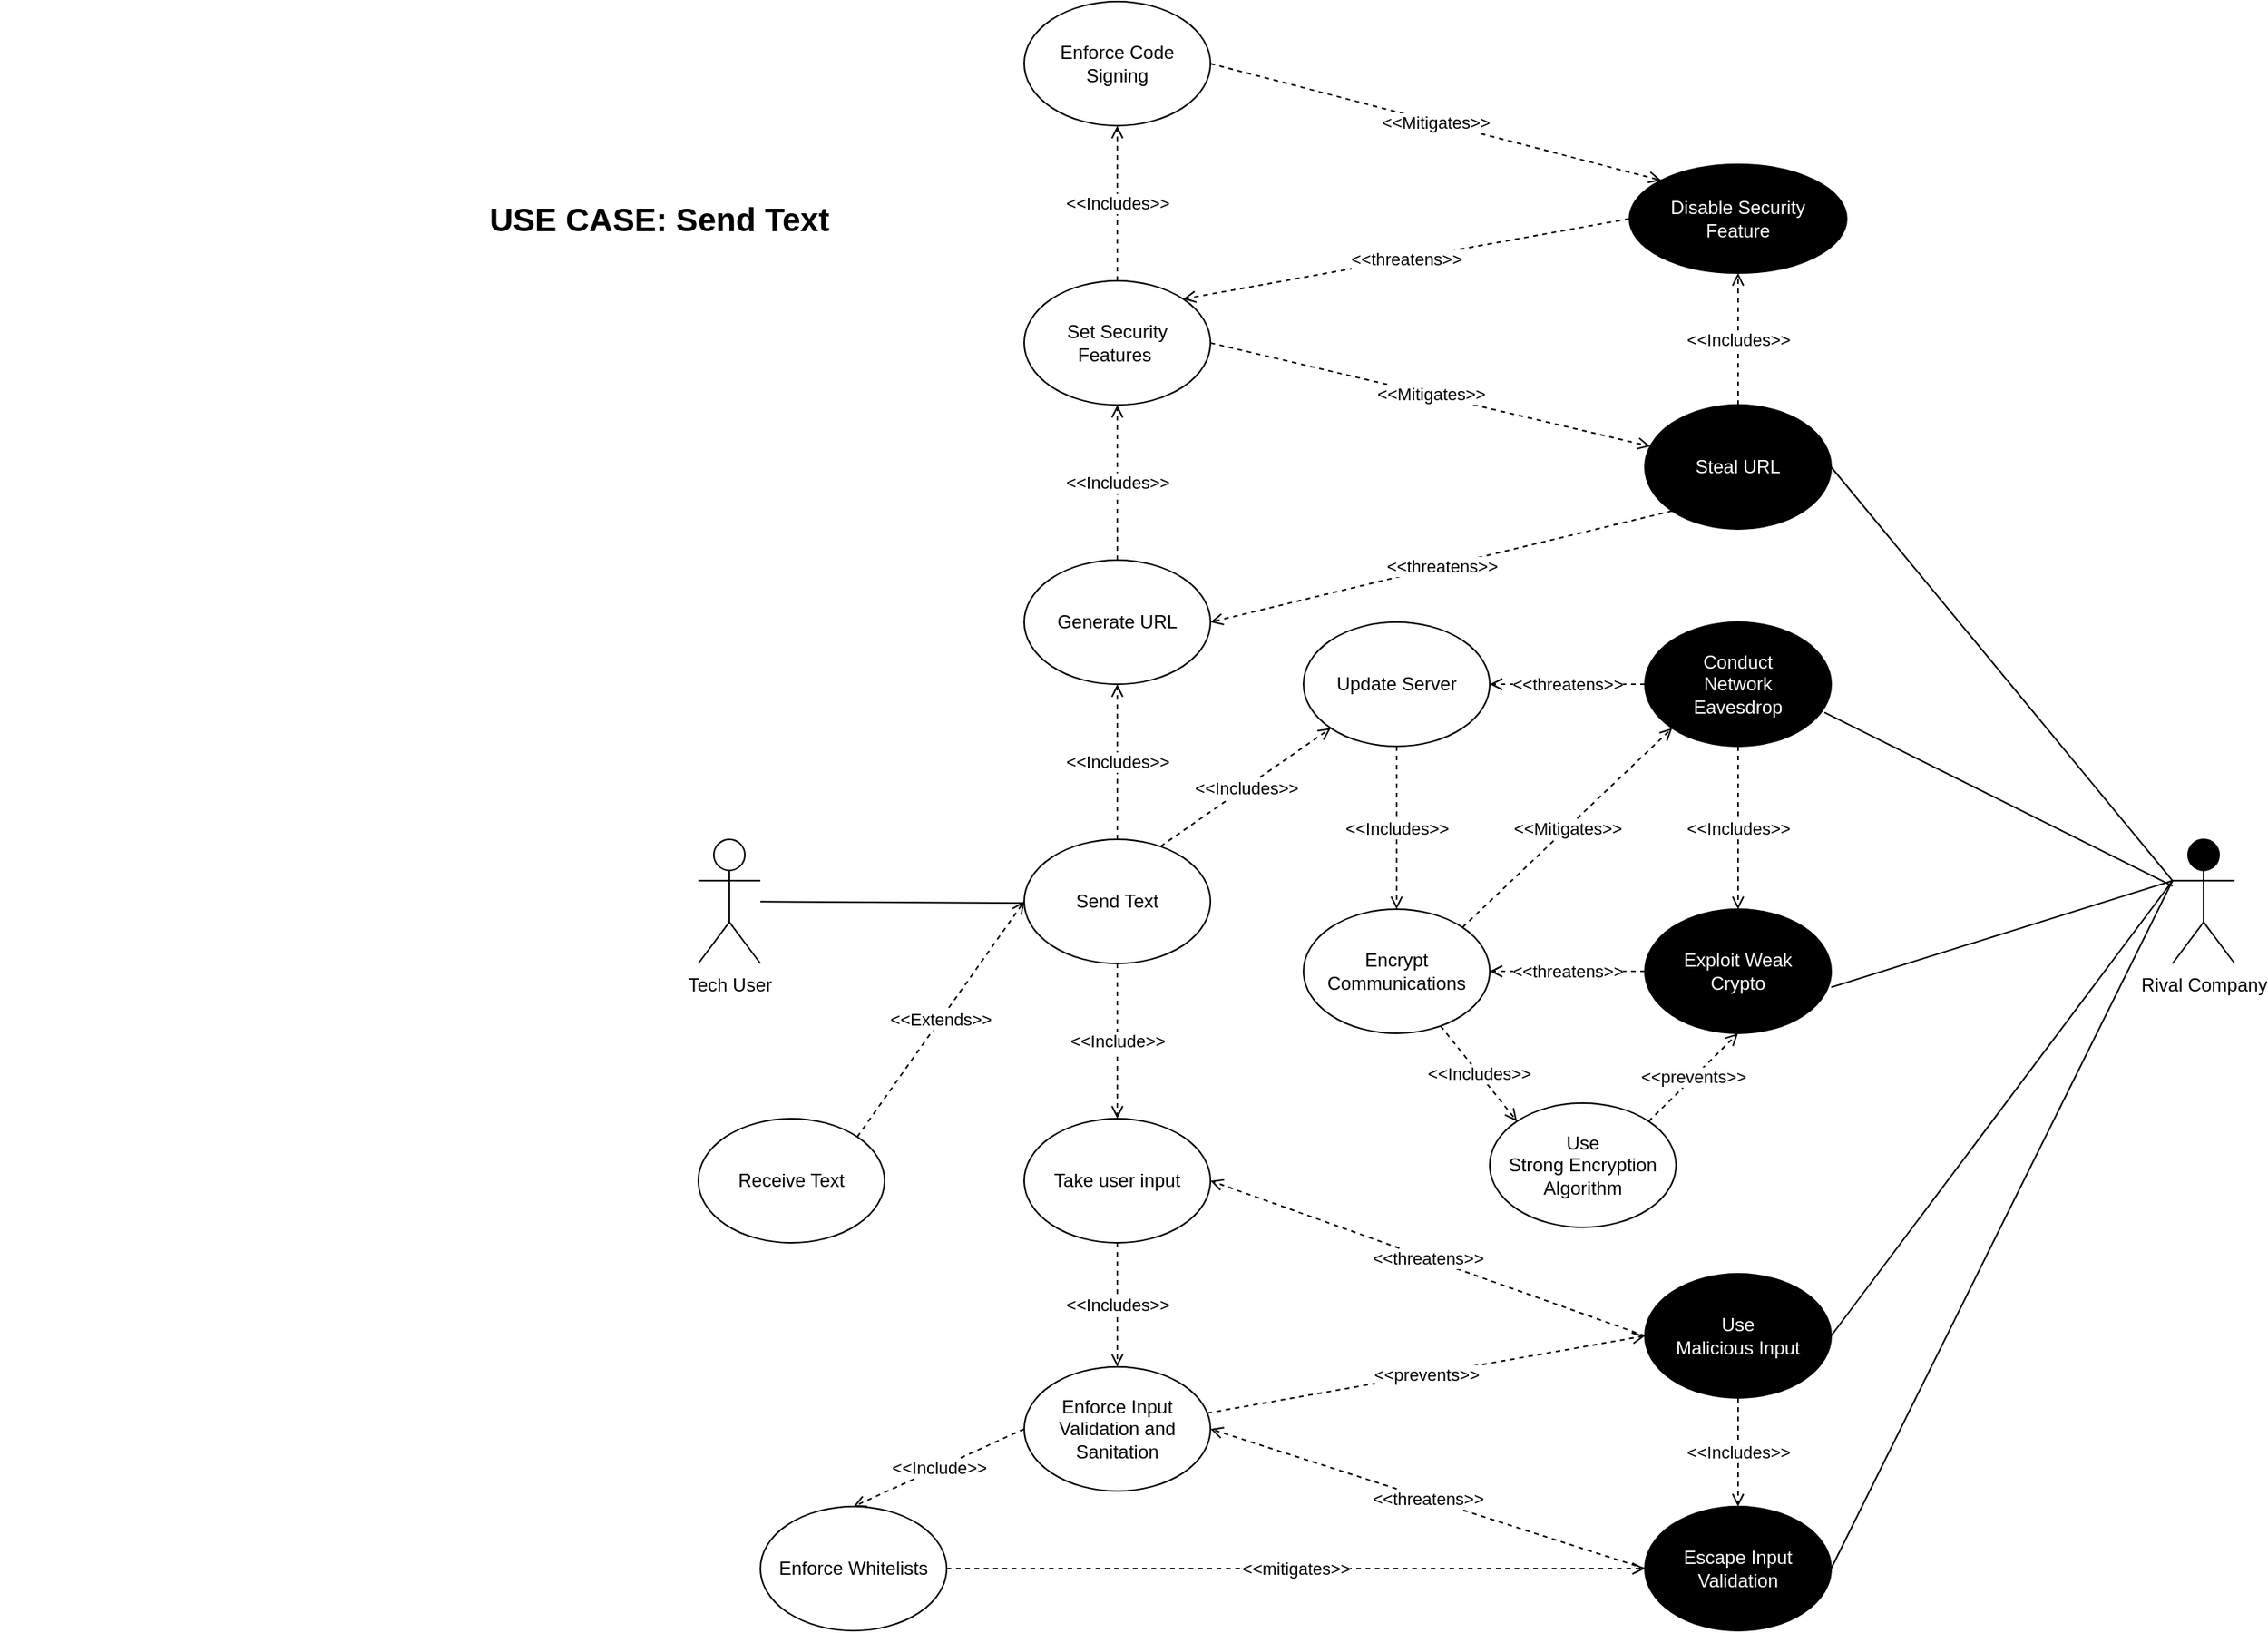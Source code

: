 <mxfile version="15.3.5" type="device"><diagram id="UfqHfTB1rHgXdDuT1XM5" name="Page-1"><mxGraphModel dx="2522" dy="1612" grid="1" gridSize="10" guides="1" tooltips="1" connect="1" arrows="1" fold="1" page="1" pageScale="1" pageWidth="1100" pageHeight="850" math="0" shadow="0"><root><mxCell id="0"/><mxCell id="1" parent="0"/><mxCell id="G_ZBrWoOvWjeJptIt_Gt-12" value="Tech User" style="shape=umlActor;verticalLabelPosition=bottom;verticalAlign=top;html=1;outlineConnect=0;" parent="1" vertex="1"><mxGeometry x="280" y="380" width="40" height="80" as="geometry"/></mxCell><mxCell id="G_ZBrWoOvWjeJptIt_Gt-13" value="Send Text" style="ellipse;whiteSpace=wrap;html=1;" parent="1" vertex="1"><mxGeometry x="490" y="380" width="120" height="80" as="geometry"/></mxCell><mxCell id="G_ZBrWoOvWjeJptIt_Gt-14" value="" style="endArrow=none;html=1;" parent="1" source="G_ZBrWoOvWjeJptIt_Gt-12" edge="1"><mxGeometry width="50" height="50" relative="1" as="geometry"><mxPoint x="550" y="480" as="sourcePoint"/><mxPoint x="490" y="421" as="targetPoint"/></mxGeometry></mxCell><mxCell id="G_ZBrWoOvWjeJptIt_Gt-18" value="Generate URL" style="ellipse;whiteSpace=wrap;html=1;" parent="1" vertex="1"><mxGeometry x="490" y="200" width="120" height="80" as="geometry"/></mxCell><mxCell id="G_ZBrWoOvWjeJptIt_Gt-22" value="Update Server" style="ellipse;whiteSpace=wrap;html=1;" parent="1" vertex="1"><mxGeometry x="670" y="240" width="120" height="80" as="geometry"/></mxCell><mxCell id="G_ZBrWoOvWjeJptIt_Gt-27" value="&amp;lt;&amp;lt;Includes&amp;gt;&amp;gt;" style="rounded=1;orthogonalLoop=1;jettySize=auto;html=1;dashed=1;strokeWidth=1;endFill=0;endArrow=open;entryX=0;entryY=1;entryDx=0;entryDy=0;exitX=0.733;exitY=0.056;exitDx=0;exitDy=0;exitPerimeter=0;" parent="1" source="G_ZBrWoOvWjeJptIt_Gt-13" target="G_ZBrWoOvWjeJptIt_Gt-22" edge="1"><mxGeometry relative="1" as="geometry"><mxPoint x="580" y="380" as="sourcePoint"/><mxPoint x="560" y="320" as="targetPoint"/></mxGeometry></mxCell><mxCell id="G_ZBrWoOvWjeJptIt_Gt-48" value="&lt;b&gt;&lt;font style=&quot;font-size: 21px&quot;&gt;USE CASE: Send Text&lt;br&gt;&lt;/font&gt;&lt;/b&gt;" style="text;html=1;strokeColor=none;fillColor=none;align=center;verticalAlign=middle;whiteSpace=wrap;rounded=0;" parent="1" vertex="1"><mxGeometry x="-170" y="-30" width="850" height="20" as="geometry"/></mxCell><mxCell id="DF37Wadgw1CyElcvozJB-1" value="&amp;lt;&amp;lt;Includes&amp;gt;&amp;gt;" style="rounded=1;orthogonalLoop=1;jettySize=auto;html=1;dashed=1;strokeWidth=1;endFill=0;endArrow=open;entryX=0.5;entryY=1;entryDx=0;entryDy=0;" parent="1" source="G_ZBrWoOvWjeJptIt_Gt-13" target="G_ZBrWoOvWjeJptIt_Gt-18" edge="1"><mxGeometry relative="1" as="geometry"><mxPoint x="542" y="380" as="sourcePoint"/><mxPoint x="550" y="375" as="targetPoint"/></mxGeometry></mxCell><mxCell id="DF37Wadgw1CyElcvozJB-3" value="Enforce Input Validation and Sanitation" style="ellipse;whiteSpace=wrap;html=1;" parent="1" vertex="1"><mxGeometry x="490" y="720" width="120" height="80" as="geometry"/></mxCell><mxCell id="DF37Wadgw1CyElcvozJB-9" value="&amp;lt;&amp;lt;Includes&amp;gt;&amp;gt;" style="rounded=1;orthogonalLoop=1;jettySize=auto;html=1;dashed=1;strokeWidth=1;endFill=0;endArrow=open;" parent="1" source="H5_EydmhRmHYjOjnQYmW-7" target="DF37Wadgw1CyElcvozJB-3" edge="1"><mxGeometry relative="1" as="geometry"><mxPoint x="460" y="520" as="sourcePoint"/><mxPoint x="550" y="465" as="targetPoint"/></mxGeometry></mxCell><mxCell id="H5_EydmhRmHYjOjnQYmW-4" value="Use &lt;br&gt;Malicious Input" style="ellipse;whiteSpace=wrap;html=1;fillColor=#000000;fontColor=#FFFFFF;" parent="1" vertex="1"><mxGeometry x="890" y="660" width="120" height="80" as="geometry"/></mxCell><mxCell id="H5_EydmhRmHYjOjnQYmW-5" value="&amp;lt;&amp;lt;threatens&amp;gt;&amp;gt;" style="rounded=1;orthogonalLoop=1;jettySize=auto;html=1;dashed=1;strokeWidth=1;endFill=0;endArrow=open;entryX=1;entryY=0.5;entryDx=0;entryDy=0;exitX=0;exitY=0.5;exitDx=0;exitDy=0;" parent="1" source="H5_EydmhRmHYjOjnQYmW-4" target="H5_EydmhRmHYjOjnQYmW-7" edge="1"><mxGeometry relative="1" as="geometry"><mxPoint x="760" y="640" as="sourcePoint"/><mxPoint x="510" y="550" as="targetPoint"/></mxGeometry></mxCell><mxCell id="H5_EydmhRmHYjOjnQYmW-6" value="&amp;lt;&amp;lt;prevents&amp;gt;&amp;gt;" style="rounded=1;orthogonalLoop=1;jettySize=auto;html=1;dashed=1;strokeWidth=1;endFill=0;endArrow=open;entryX=0;entryY=0.5;entryDx=0;entryDy=0;" parent="1" source="DF37Wadgw1CyElcvozJB-3" target="H5_EydmhRmHYjOjnQYmW-4" edge="1"><mxGeometry relative="1" as="geometry"><mxPoint x="460" y="600" as="sourcePoint"/><mxPoint x="433" y="560" as="targetPoint"/></mxGeometry></mxCell><mxCell id="H5_EydmhRmHYjOjnQYmW-7" value="Take user input" style="ellipse;whiteSpace=wrap;html=1;" parent="1" vertex="1"><mxGeometry x="490" y="560" width="120" height="80" as="geometry"/></mxCell><mxCell id="H5_EydmhRmHYjOjnQYmW-11" value="&amp;lt;&amp;lt;Include&amp;gt;&amp;gt;" style="rounded=1;orthogonalLoop=1;jettySize=auto;html=1;dashed=1;strokeWidth=1;endFill=0;endArrow=open;entryX=0.5;entryY=0;entryDx=0;entryDy=0;exitX=0.5;exitY=1;exitDx=0;exitDy=0;" parent="1" source="G_ZBrWoOvWjeJptIt_Gt-13" target="H5_EydmhRmHYjOjnQYmW-7" edge="1"><mxGeometry relative="1" as="geometry"><mxPoint x="570" y="470" as="sourcePoint"/><mxPoint x="550" y="540" as="targetPoint"/></mxGeometry></mxCell><mxCell id="H5_EydmhRmHYjOjnQYmW-18" value="Conduct&lt;br&gt;Network &lt;br&gt;Eavesdrop" style="ellipse;whiteSpace=wrap;html=1;fillColor=#000000;fontColor=#FFFFFF;" parent="1" vertex="1"><mxGeometry x="890" y="240" width="120" height="80" as="geometry"/></mxCell><mxCell id="H5_EydmhRmHYjOjnQYmW-19" value="&amp;lt;&amp;lt;threatens&amp;gt;&amp;gt;" style="rounded=1;orthogonalLoop=1;jettySize=auto;html=1;dashed=1;strokeWidth=1;endFill=0;endArrow=open;entryX=1;entryY=0.5;entryDx=0;entryDy=0;exitX=0;exitY=0.5;exitDx=0;exitDy=0;" parent="1" source="H5_EydmhRmHYjOjnQYmW-18" target="G_ZBrWoOvWjeJptIt_Gt-22" edge="1"><mxGeometry relative="1" as="geometry"><mxPoint x="850" y="385" as="sourcePoint"/><mxPoint x="730" y="275" as="targetPoint"/></mxGeometry></mxCell><mxCell id="H5_EydmhRmHYjOjnQYmW-20" value="Encrypt Communications" style="ellipse;whiteSpace=wrap;html=1;" parent="1" vertex="1"><mxGeometry x="670" y="425" width="120" height="80" as="geometry"/></mxCell><mxCell id="H5_EydmhRmHYjOjnQYmW-21" value="&amp;lt;&amp;lt;Includes&amp;gt;&amp;gt;" style="rounded=1;orthogonalLoop=1;jettySize=auto;html=1;dashed=1;strokeWidth=1;endFill=0;endArrow=open;exitX=0.5;exitY=1;exitDx=0;exitDy=0;entryX=0.5;entryY=0;entryDx=0;entryDy=0;" parent="1" source="G_ZBrWoOvWjeJptIt_Gt-22" target="H5_EydmhRmHYjOjnQYmW-20" edge="1"><mxGeometry relative="1" as="geometry"><mxPoint x="700.19" y="426.2" as="sourcePoint"/><mxPoint x="730" y="420" as="targetPoint"/></mxGeometry></mxCell><mxCell id="H5_EydmhRmHYjOjnQYmW-22" value="&amp;lt;&amp;lt;Mitigates&amp;gt;&amp;gt;" style="rounded=1;orthogonalLoop=1;jettySize=auto;html=1;dashed=1;strokeWidth=1;endFill=0;endArrow=open;exitX=1;exitY=0;exitDx=0;exitDy=0;entryX=0;entryY=1;entryDx=0;entryDy=0;" parent="1" source="H5_EydmhRmHYjOjnQYmW-20" target="H5_EydmhRmHYjOjnQYmW-18" edge="1"><mxGeometry relative="1" as="geometry"><mxPoint x="800" y="450" as="sourcePoint"/><mxPoint x="892" y="404" as="targetPoint"/></mxGeometry></mxCell><mxCell id="H5_EydmhRmHYjOjnQYmW-23" value="Use&lt;br&gt;Strong Encryption Algorithm" style="ellipse;whiteSpace=wrap;html=1;" parent="1" vertex="1"><mxGeometry x="790" y="550" width="120" height="80" as="geometry"/></mxCell><mxCell id="H5_EydmhRmHYjOjnQYmW-24" value="Exploit Weak &lt;br&gt;Crypto" style="ellipse;whiteSpace=wrap;html=1;fillColor=#000000;fontColor=#FFFFFF;" parent="1" vertex="1"><mxGeometry x="890" y="425" width="120" height="80" as="geometry"/></mxCell><mxCell id="H5_EydmhRmHYjOjnQYmW-25" value="&amp;lt;&amp;lt;Includes&amp;gt;&amp;gt;" style="rounded=1;orthogonalLoop=1;jettySize=auto;html=1;dashed=1;strokeWidth=1;endFill=0;endArrow=open;entryX=0.5;entryY=0;entryDx=0;entryDy=0;exitX=0.5;exitY=1;exitDx=0;exitDy=0;" parent="1" source="H5_EydmhRmHYjOjnQYmW-18" target="H5_EydmhRmHYjOjnQYmW-24" edge="1"><mxGeometry relative="1" as="geometry"><mxPoint x="980" y="442" as="sourcePoint"/><mxPoint x="1007.04" y="540" as="targetPoint"/><Array as="points"><mxPoint x="950" y="400"/></Array></mxGeometry></mxCell><mxCell id="H5_EydmhRmHYjOjnQYmW-26" value="&amp;lt;&amp;lt;threatens&amp;gt;&amp;gt;" style="rounded=1;orthogonalLoop=1;jettySize=auto;html=1;dashed=1;strokeWidth=1;endFill=0;endArrow=open;entryX=1;entryY=0.5;entryDx=0;entryDy=0;exitX=0;exitY=0.5;exitDx=0;exitDy=0;" parent="1" source="H5_EydmhRmHYjOjnQYmW-24" target="H5_EydmhRmHYjOjnQYmW-20" edge="1"><mxGeometry relative="1" as="geometry"><mxPoint x="940" y="450" as="sourcePoint"/><mxPoint x="857.57" y="540" as="targetPoint"/></mxGeometry></mxCell><mxCell id="H5_EydmhRmHYjOjnQYmW-27" value="&amp;lt;&amp;lt;Includes&amp;gt;&amp;gt;" style="rounded=1;orthogonalLoop=1;jettySize=auto;html=1;dashed=1;strokeWidth=1;endFill=0;endArrow=open;entryX=0;entryY=0;entryDx=0;entryDy=0;" parent="1" source="H5_EydmhRmHYjOjnQYmW-20" target="H5_EydmhRmHYjOjnQYmW-23" edge="1"><mxGeometry relative="1" as="geometry"><mxPoint x="760" y="505" as="sourcePoint"/><mxPoint x="787.04" y="603" as="targetPoint"/></mxGeometry></mxCell><mxCell id="H5_EydmhRmHYjOjnQYmW-28" value="&amp;lt;&amp;lt;prevents&amp;gt;&amp;gt;" style="rounded=1;orthogonalLoop=1;jettySize=auto;html=1;dashed=1;strokeWidth=1;endFill=0;endArrow=open;exitX=1;exitY=0;exitDx=0;exitDy=0;entryX=0.5;entryY=1;entryDx=0;entryDy=0;" parent="1" source="H5_EydmhRmHYjOjnQYmW-23" target="H5_EydmhRmHYjOjnQYmW-24" edge="1"><mxGeometry relative="1" as="geometry"><mxPoint x="989.996" y="593.436" as="sourcePoint"/><mxPoint x="980" y="540" as="targetPoint"/></mxGeometry></mxCell><mxCell id="H5_EydmhRmHYjOjnQYmW-29" value="Rival Company" style="shape=umlActor;verticalLabelPosition=bottom;verticalAlign=top;html=1;outlineConnect=0;fontColor=#000000;fillColor=#000000;" parent="1" vertex="1"><mxGeometry x="1230" y="380" width="40" height="80" as="geometry"/></mxCell><mxCell id="H5_EydmhRmHYjOjnQYmW-30" value="" style="endArrow=none;html=1;exitX=0.964;exitY=0.727;exitDx=0;exitDy=0;exitPerimeter=0;" parent="1" source="H5_EydmhRmHYjOjnQYmW-18" target="H5_EydmhRmHYjOjnQYmW-29" edge="1"><mxGeometry width="50" height="50" relative="1" as="geometry"><mxPoint x="1010" y="629.995" as="sourcePoint"/><mxPoint x="1180" y="630.89" as="targetPoint"/></mxGeometry></mxCell><mxCell id="H5_EydmhRmHYjOjnQYmW-31" value="" style="endArrow=none;html=1;exitX=0;exitY=0.333;exitDx=0;exitDy=0;exitPerimeter=0;entryX=1;entryY=0.629;entryDx=0;entryDy=0;entryPerimeter=0;" parent="1" source="H5_EydmhRmHYjOjnQYmW-29" target="H5_EydmhRmHYjOjnQYmW-24" edge="1"><mxGeometry width="50" height="50" relative="1" as="geometry"><mxPoint x="960.0" y="620" as="sourcePoint"/><mxPoint x="1174.32" y="786.319" as="targetPoint"/></mxGeometry></mxCell><mxCell id="H5_EydmhRmHYjOjnQYmW-32" value="" style="endArrow=none;html=1;exitX=0;exitY=0.333;exitDx=0;exitDy=0;exitPerimeter=0;entryX=1;entryY=0.5;entryDx=0;entryDy=0;" parent="1" source="H5_EydmhRmHYjOjnQYmW-29" target="H5_EydmhRmHYjOjnQYmW-4" edge="1"><mxGeometry width="50" height="50" relative="1" as="geometry"><mxPoint x="1230" y="516.667" as="sourcePoint"/><mxPoint x="1070.0" y="485.32" as="targetPoint"/></mxGeometry></mxCell><mxCell id="H5_EydmhRmHYjOjnQYmW-33" value="Steal URL" style="ellipse;whiteSpace=wrap;html=1;fillColor=#000000;fontColor=#FFFFFF;" parent="1" vertex="1"><mxGeometry x="890" y="100" width="120" height="80" as="geometry"/></mxCell><mxCell id="H5_EydmhRmHYjOjnQYmW-34" value="" style="endArrow=none;html=1;exitX=1;exitY=0.5;exitDx=0;exitDy=0;entryX=0;entryY=0.333;entryDx=0;entryDy=0;entryPerimeter=0;" parent="1" source="H5_EydmhRmHYjOjnQYmW-33" target="H5_EydmhRmHYjOjnQYmW-29" edge="1"><mxGeometry width="50" height="50" relative="1" as="geometry"><mxPoint x="1015.68" y="348.16" as="sourcePoint"/><mxPoint x="1260" y="470" as="targetPoint"/></mxGeometry></mxCell><mxCell id="H5_EydmhRmHYjOjnQYmW-36" value="Set Security Features&amp;nbsp;" style="ellipse;whiteSpace=wrap;html=1;" parent="1" vertex="1"><mxGeometry x="490" y="20" width="120" height="80" as="geometry"/></mxCell><mxCell id="H5_EydmhRmHYjOjnQYmW-37" value="&amp;lt;&amp;lt;Includes&amp;gt;&amp;gt;" style="rounded=1;orthogonalLoop=1;jettySize=auto;html=1;dashed=1;strokeWidth=1;endFill=0;endArrow=open;exitX=0.5;exitY=0;exitDx=0;exitDy=0;entryX=0.5;entryY=1;entryDx=0;entryDy=0;" parent="1" source="G_ZBrWoOvWjeJptIt_Gt-18" target="H5_EydmhRmHYjOjnQYmW-36" edge="1"><mxGeometry relative="1" as="geometry"><mxPoint x="665.56" y="310.0" as="sourcePoint"/><mxPoint x="460" y="120" as="targetPoint"/></mxGeometry></mxCell><mxCell id="H5_EydmhRmHYjOjnQYmW-38" value="&amp;lt;&amp;lt;threatens&amp;gt;&amp;gt;" style="rounded=1;orthogonalLoop=1;jettySize=auto;html=1;dashed=1;strokeWidth=1;endFill=0;endArrow=open;entryX=1;entryY=0.5;entryDx=0;entryDy=0;exitX=0;exitY=1;exitDx=0;exitDy=0;" parent="1" source="H5_EydmhRmHYjOjnQYmW-33" target="G_ZBrWoOvWjeJptIt_Gt-18" edge="1"><mxGeometry relative="1" as="geometry"><mxPoint x="667.574" y="191.716" as="sourcePoint"/><mxPoint x="570.0" y="110" as="targetPoint"/></mxGeometry></mxCell><mxCell id="H5_EydmhRmHYjOjnQYmW-39" value="&amp;lt;&amp;lt;Mitigates&amp;gt;&amp;gt;" style="rounded=1;orthogonalLoop=1;jettySize=auto;html=1;dashed=1;strokeWidth=1;endFill=0;endArrow=open;exitX=1;exitY=0.5;exitDx=0;exitDy=0;" parent="1" source="H5_EydmhRmHYjOjnQYmW-36" target="H5_EydmhRmHYjOjnQYmW-33" edge="1"><mxGeometry relative="1" as="geometry"><mxPoint x="539.996" y="133.436" as="sourcePoint"/><mxPoint x="665.144" y="60.004" as="targetPoint"/></mxGeometry></mxCell><mxCell id="H5_EydmhRmHYjOjnQYmW-40" value="Receive Text" style="ellipse;whiteSpace=wrap;html=1;" parent="1" vertex="1"><mxGeometry x="280" y="560" width="120" height="80" as="geometry"/></mxCell><mxCell id="H5_EydmhRmHYjOjnQYmW-41" value="&amp;lt;&amp;lt;Extends&amp;gt;&amp;gt;" style="rounded=1;orthogonalLoop=1;jettySize=auto;html=1;dashed=1;strokeWidth=1;endFill=0;endArrow=open;exitX=1;exitY=0;exitDx=0;exitDy=0;" parent="1" source="H5_EydmhRmHYjOjnQYmW-40" edge="1"><mxGeometry relative="1" as="geometry"><mxPoint x="430.04" y="460" as="sourcePoint"/><mxPoint x="490" y="420" as="targetPoint"/></mxGeometry></mxCell><mxCell id="Q67NnFbFLXV_cguIXBVS-1" value="Escape Input Validation" style="ellipse;whiteSpace=wrap;html=1;fillColor=#000000;fontColor=#FFFFFF;" parent="1" vertex="1"><mxGeometry x="890" y="810" width="120" height="80" as="geometry"/></mxCell><mxCell id="Q67NnFbFLXV_cguIXBVS-2" value="&amp;lt;&amp;lt;threatens&amp;gt;&amp;gt;" style="rounded=1;orthogonalLoop=1;jettySize=auto;html=1;dashed=1;strokeWidth=1;endFill=0;endArrow=open;exitX=0;exitY=0.5;exitDx=0;exitDy=0;entryX=1;entryY=0.5;entryDx=0;entryDy=0;" parent="1" source="Q67NnFbFLXV_cguIXBVS-1" target="DF37Wadgw1CyElcvozJB-3" edge="1"><mxGeometry relative="1" as="geometry"><mxPoint x="618.079" y="789.958" as="sourcePoint"/><mxPoint x="610" y="820" as="targetPoint"/></mxGeometry></mxCell><mxCell id="Q67NnFbFLXV_cguIXBVS-4" value="" style="endArrow=none;html=1;exitX=0;exitY=0.333;exitDx=0;exitDy=0;exitPerimeter=0;entryX=1;entryY=0.5;entryDx=0;entryDy=0;" parent="1" source="H5_EydmhRmHYjOjnQYmW-29" target="Q67NnFbFLXV_cguIXBVS-1" edge="1"><mxGeometry width="50" height="50" relative="1" as="geometry"><mxPoint x="1260" y="496.667" as="sourcePoint"/><mxPoint x="1040" y="870" as="targetPoint"/></mxGeometry></mxCell><mxCell id="Q67NnFbFLXV_cguIXBVS-5" value="Enforce Whitelists" style="ellipse;whiteSpace=wrap;html=1;" parent="1" vertex="1"><mxGeometry x="320" y="810" width="120" height="80" as="geometry"/></mxCell><mxCell id="Q67NnFbFLXV_cguIXBVS-6" value="&amp;lt;&amp;lt;mitigates&amp;gt;&amp;gt;" style="rounded=1;orthogonalLoop=1;jettySize=auto;html=1;dashed=1;strokeWidth=1;endFill=0;endArrow=open;entryX=0;entryY=0.5;entryDx=0;entryDy=0;exitX=1;exitY=0.5;exitDx=0;exitDy=0;" parent="1" source="Q67NnFbFLXV_cguIXBVS-5" target="Q67NnFbFLXV_cguIXBVS-1" edge="1"><mxGeometry relative="1" as="geometry"><mxPoint x="618.002" y="939.764" as="sourcePoint"/><mxPoint x="900" y="890" as="targetPoint"/></mxGeometry></mxCell><mxCell id="Q67NnFbFLXV_cguIXBVS-7" value="&amp;lt;&amp;lt;Include&amp;gt;&amp;gt;" style="rounded=1;orthogonalLoop=1;jettySize=auto;html=1;dashed=1;strokeWidth=1;endFill=0;endArrow=open;entryX=0.5;entryY=0;entryDx=0;entryDy=0;exitX=0;exitY=0.5;exitDx=0;exitDy=0;" parent="1" source="DF37Wadgw1CyElcvozJB-3" target="Q67NnFbFLXV_cguIXBVS-5" edge="1"><mxGeometry relative="1" as="geometry"><mxPoint x="550" y="460" as="sourcePoint"/><mxPoint x="560" y="570" as="targetPoint"/></mxGeometry></mxCell><mxCell id="5r_ltAK2p3m4e2sueHR8-1" value="Disable Security &lt;br&gt;Feature" style="ellipse;whiteSpace=wrap;html=1;fillColor=#000000;fontColor=#FFFFFF;" parent="1" vertex="1"><mxGeometry x="880" y="-55" width="140" height="70" as="geometry"/></mxCell><mxCell id="5r_ltAK2p3m4e2sueHR8-2" value="&amp;lt;&amp;lt;Includes&amp;gt;&amp;gt;" style="rounded=1;orthogonalLoop=1;jettySize=auto;html=1;dashed=1;strokeWidth=1;endFill=0;endArrow=open;entryX=0.5;entryY=0;entryDx=0;entryDy=0;exitX=0.5;exitY=1;exitDx=0;exitDy=0;" parent="1" source="H5_EydmhRmHYjOjnQYmW-4" target="Q67NnFbFLXV_cguIXBVS-1" edge="1"><mxGeometry relative="1" as="geometry"><mxPoint x="1030" y="705" as="sourcePoint"/><mxPoint x="1030" y="810" as="targetPoint"/><Array as="points"/></mxGeometry></mxCell><mxCell id="5r_ltAK2p3m4e2sueHR8-3" value="Enforce Code &lt;br&gt;Signing" style="ellipse;whiteSpace=wrap;html=1;" parent="1" vertex="1"><mxGeometry x="490" y="-160" width="120" height="80" as="geometry"/></mxCell><mxCell id="5r_ltAK2p3m4e2sueHR8-4" value="&amp;lt;&amp;lt;threatens&amp;gt;&amp;gt;" style="rounded=1;orthogonalLoop=1;jettySize=auto;html=1;dashed=1;strokeWidth=1;endFill=0;endArrow=open;entryX=1;entryY=0;entryDx=0;entryDy=0;exitX=0;exitY=0.5;exitDx=0;exitDy=0;" parent="1" source="5r_ltAK2p3m4e2sueHR8-1" target="H5_EydmhRmHYjOjnQYmW-36" edge="1"><mxGeometry relative="1" as="geometry"><mxPoint x="830.004" y="38.284" as="sourcePoint"/><mxPoint x="532.43" y="100" as="targetPoint"/></mxGeometry></mxCell><mxCell id="5r_ltAK2p3m4e2sueHR8-5" value="&amp;lt;&amp;lt;Includes&amp;gt;&amp;gt;" style="rounded=1;orthogonalLoop=1;jettySize=auto;html=1;dashed=1;strokeWidth=1;endFill=0;endArrow=open;exitX=0.5;exitY=0;exitDx=0;exitDy=0;" parent="1" source="H5_EydmhRmHYjOjnQYmW-36" target="5r_ltAK2p3m4e2sueHR8-3" edge="1"><mxGeometry relative="1" as="geometry"><mxPoint x="500" y="-10" as="sourcePoint"/><mxPoint x="500" y="-100" as="targetPoint"/></mxGeometry></mxCell><mxCell id="5r_ltAK2p3m4e2sueHR8-6" value="&amp;lt;&amp;lt;Mitigates&amp;gt;&amp;gt;" style="rounded=1;orthogonalLoop=1;jettySize=auto;html=1;dashed=1;strokeWidth=1;endFill=0;endArrow=open;exitX=1;exitY=0.5;exitDx=0;exitDy=0;entryX=0;entryY=0;entryDx=0;entryDy=0;" parent="1" source="5r_ltAK2p3m4e2sueHR8-3" target="5r_ltAK2p3m4e2sueHR8-1" edge="1"><mxGeometry relative="1" as="geometry"><mxPoint x="718.29" y="-136.69" as="sourcePoint"/><mxPoint x="1001.711" y="-70.003" as="targetPoint"/></mxGeometry></mxCell><mxCell id="5r_ltAK2p3m4e2sueHR8-8" value="&amp;lt;&amp;lt;Includes&amp;gt;&amp;gt;" style="rounded=1;orthogonalLoop=1;jettySize=auto;html=1;dashed=1;strokeWidth=1;endFill=0;endArrow=open;exitX=0.5;exitY=0;exitDx=0;exitDy=0;entryX=0.5;entryY=1;entryDx=0;entryDy=0;" parent="1" source="H5_EydmhRmHYjOjnQYmW-33" target="5r_ltAK2p3m4e2sueHR8-1" edge="1"><mxGeometry relative="1" as="geometry"><mxPoint x="980" y="82.99" as="sourcePoint"/><mxPoint x="1037.227" y="-10.003" as="targetPoint"/></mxGeometry></mxCell></root></mxGraphModel></diagram></mxfile>